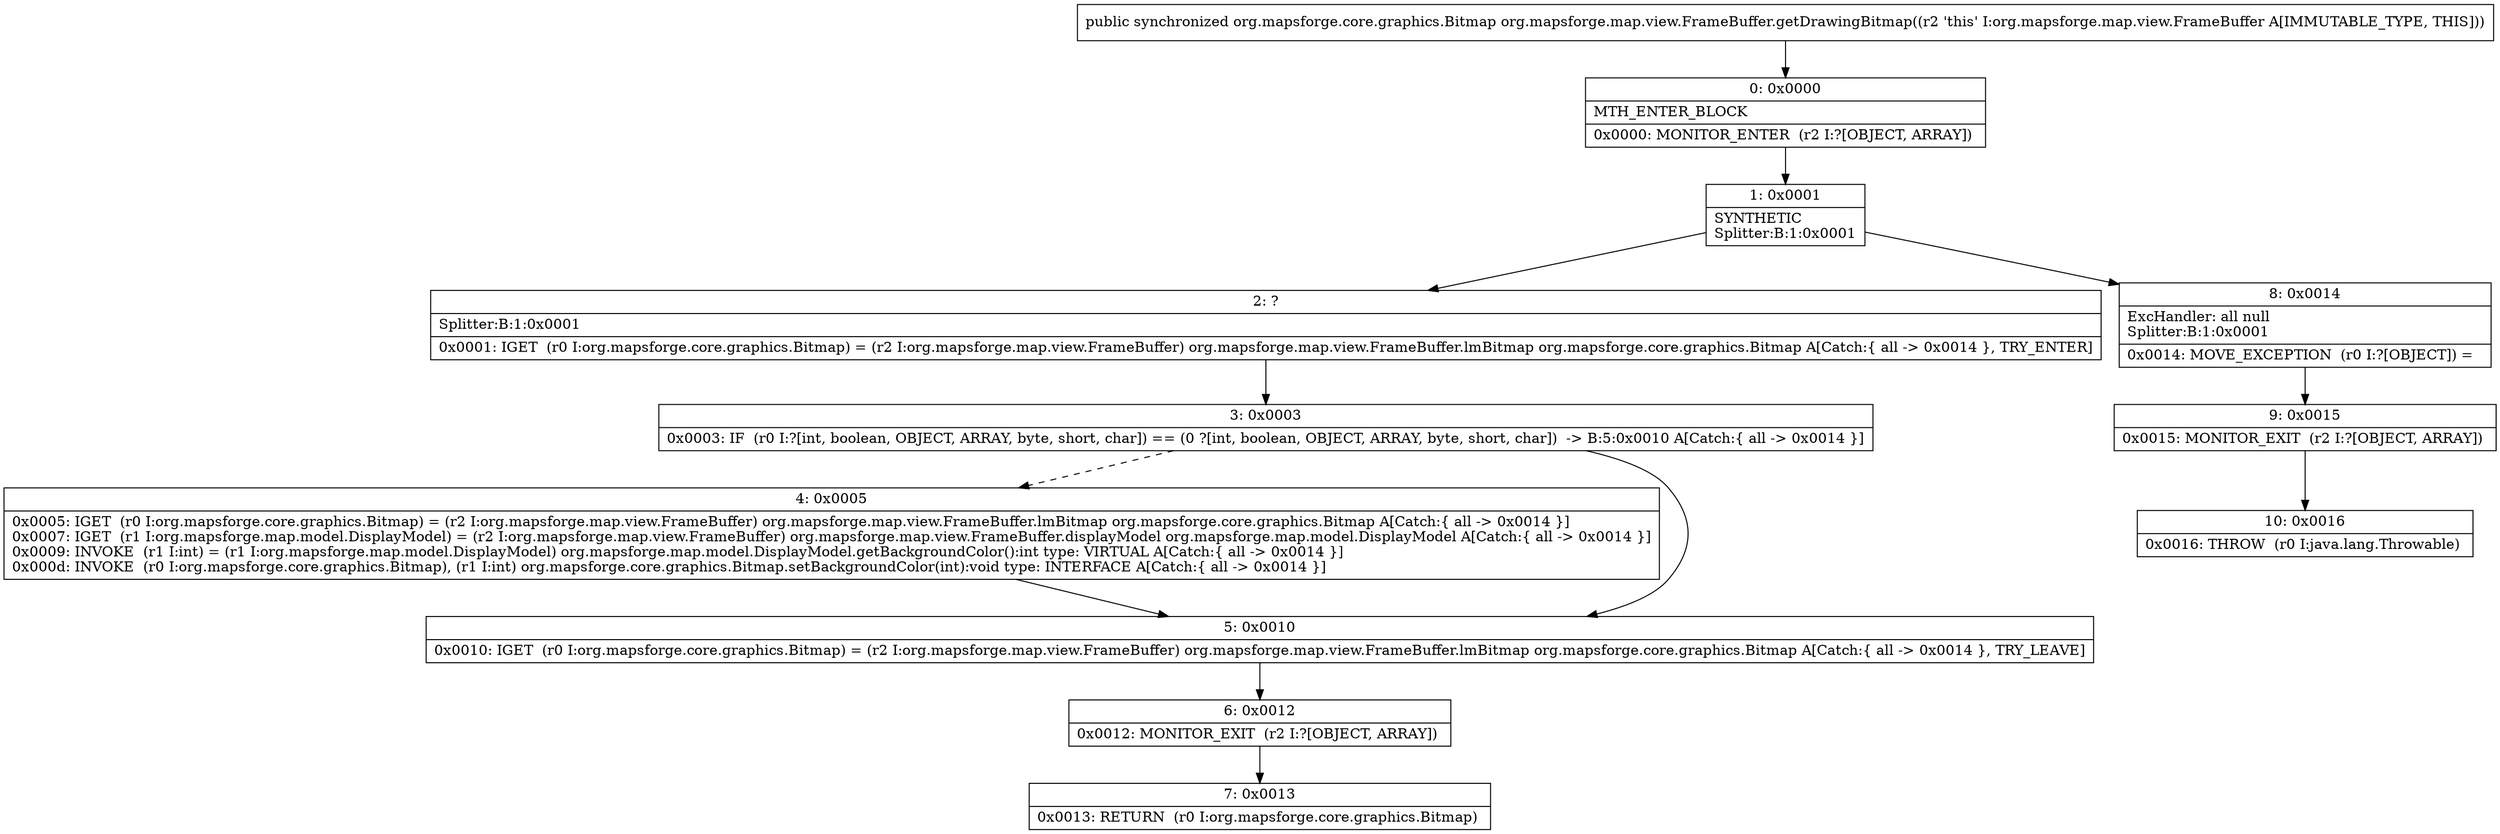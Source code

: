 digraph "CFG fororg.mapsforge.map.view.FrameBuffer.getDrawingBitmap()Lorg\/mapsforge\/core\/graphics\/Bitmap;" {
Node_0 [shape=record,label="{0\:\ 0x0000|MTH_ENTER_BLOCK\l|0x0000: MONITOR_ENTER  (r2 I:?[OBJECT, ARRAY]) \l}"];
Node_1 [shape=record,label="{1\:\ 0x0001|SYNTHETIC\lSplitter:B:1:0x0001\l}"];
Node_2 [shape=record,label="{2\:\ ?|Splitter:B:1:0x0001\l|0x0001: IGET  (r0 I:org.mapsforge.core.graphics.Bitmap) = (r2 I:org.mapsforge.map.view.FrameBuffer) org.mapsforge.map.view.FrameBuffer.lmBitmap org.mapsforge.core.graphics.Bitmap A[Catch:\{ all \-\> 0x0014 \}, TRY_ENTER]\l}"];
Node_3 [shape=record,label="{3\:\ 0x0003|0x0003: IF  (r0 I:?[int, boolean, OBJECT, ARRAY, byte, short, char]) == (0 ?[int, boolean, OBJECT, ARRAY, byte, short, char])  \-\> B:5:0x0010 A[Catch:\{ all \-\> 0x0014 \}]\l}"];
Node_4 [shape=record,label="{4\:\ 0x0005|0x0005: IGET  (r0 I:org.mapsforge.core.graphics.Bitmap) = (r2 I:org.mapsforge.map.view.FrameBuffer) org.mapsforge.map.view.FrameBuffer.lmBitmap org.mapsforge.core.graphics.Bitmap A[Catch:\{ all \-\> 0x0014 \}]\l0x0007: IGET  (r1 I:org.mapsforge.map.model.DisplayModel) = (r2 I:org.mapsforge.map.view.FrameBuffer) org.mapsforge.map.view.FrameBuffer.displayModel org.mapsforge.map.model.DisplayModel A[Catch:\{ all \-\> 0x0014 \}]\l0x0009: INVOKE  (r1 I:int) = (r1 I:org.mapsforge.map.model.DisplayModel) org.mapsforge.map.model.DisplayModel.getBackgroundColor():int type: VIRTUAL A[Catch:\{ all \-\> 0x0014 \}]\l0x000d: INVOKE  (r0 I:org.mapsforge.core.graphics.Bitmap), (r1 I:int) org.mapsforge.core.graphics.Bitmap.setBackgroundColor(int):void type: INTERFACE A[Catch:\{ all \-\> 0x0014 \}]\l}"];
Node_5 [shape=record,label="{5\:\ 0x0010|0x0010: IGET  (r0 I:org.mapsforge.core.graphics.Bitmap) = (r2 I:org.mapsforge.map.view.FrameBuffer) org.mapsforge.map.view.FrameBuffer.lmBitmap org.mapsforge.core.graphics.Bitmap A[Catch:\{ all \-\> 0x0014 \}, TRY_LEAVE]\l}"];
Node_6 [shape=record,label="{6\:\ 0x0012|0x0012: MONITOR_EXIT  (r2 I:?[OBJECT, ARRAY]) \l}"];
Node_7 [shape=record,label="{7\:\ 0x0013|0x0013: RETURN  (r0 I:org.mapsforge.core.graphics.Bitmap) \l}"];
Node_8 [shape=record,label="{8\:\ 0x0014|ExcHandler: all null\lSplitter:B:1:0x0001\l|0x0014: MOVE_EXCEPTION  (r0 I:?[OBJECT]) =  \l}"];
Node_9 [shape=record,label="{9\:\ 0x0015|0x0015: MONITOR_EXIT  (r2 I:?[OBJECT, ARRAY]) \l}"];
Node_10 [shape=record,label="{10\:\ 0x0016|0x0016: THROW  (r0 I:java.lang.Throwable) \l}"];
MethodNode[shape=record,label="{public synchronized org.mapsforge.core.graphics.Bitmap org.mapsforge.map.view.FrameBuffer.getDrawingBitmap((r2 'this' I:org.mapsforge.map.view.FrameBuffer A[IMMUTABLE_TYPE, THIS])) }"];
MethodNode -> Node_0;
Node_0 -> Node_1;
Node_1 -> Node_2;
Node_1 -> Node_8;
Node_2 -> Node_3;
Node_3 -> Node_4[style=dashed];
Node_3 -> Node_5;
Node_4 -> Node_5;
Node_5 -> Node_6;
Node_6 -> Node_7;
Node_8 -> Node_9;
Node_9 -> Node_10;
}

